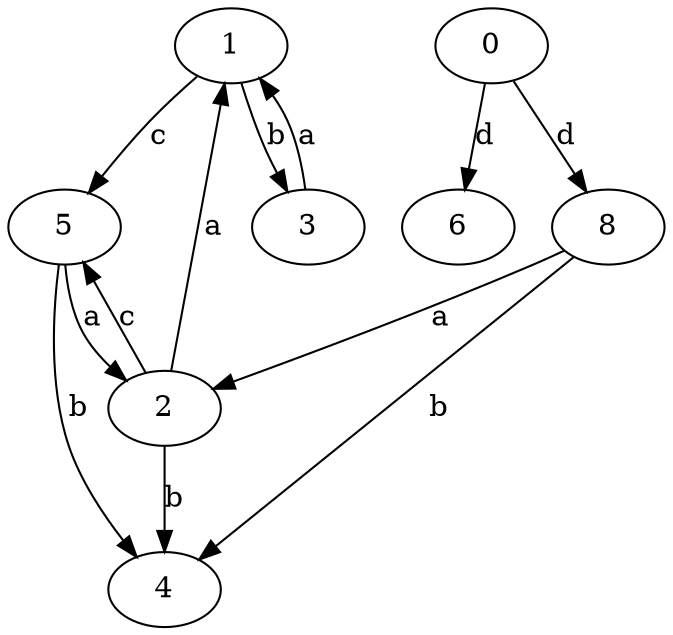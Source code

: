 strict digraph  {
1;
0;
2;
3;
4;
5;
6;
8;
1 -> 3  [label=b];
1 -> 5  [label=c];
0 -> 6  [label=d];
0 -> 8  [label=d];
2 -> 1  [label=a];
2 -> 4  [label=b];
2 -> 5  [label=c];
3 -> 1  [label=a];
5 -> 2  [label=a];
5 -> 4  [label=b];
8 -> 2  [label=a];
8 -> 4  [label=b];
}
